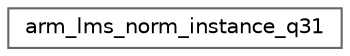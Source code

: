 digraph "Graphical Class Hierarchy"
{
 // LATEX_PDF_SIZE
  bgcolor="transparent";
  edge [fontname=Helvetica,fontsize=10,labelfontname=Helvetica,labelfontsize=10];
  node [fontname=Helvetica,fontsize=10,shape=box,height=0.2,width=0.4];
  rankdir="LR";
  Node0 [id="Node000000",label="arm_lms_norm_instance_q31",height=0.2,width=0.4,color="grey40", fillcolor="white", style="filled",URL="$structarm__lms__norm__instance__q31.html",tooltip="Instance structure for the Q31 normalized LMS filter."];
}
